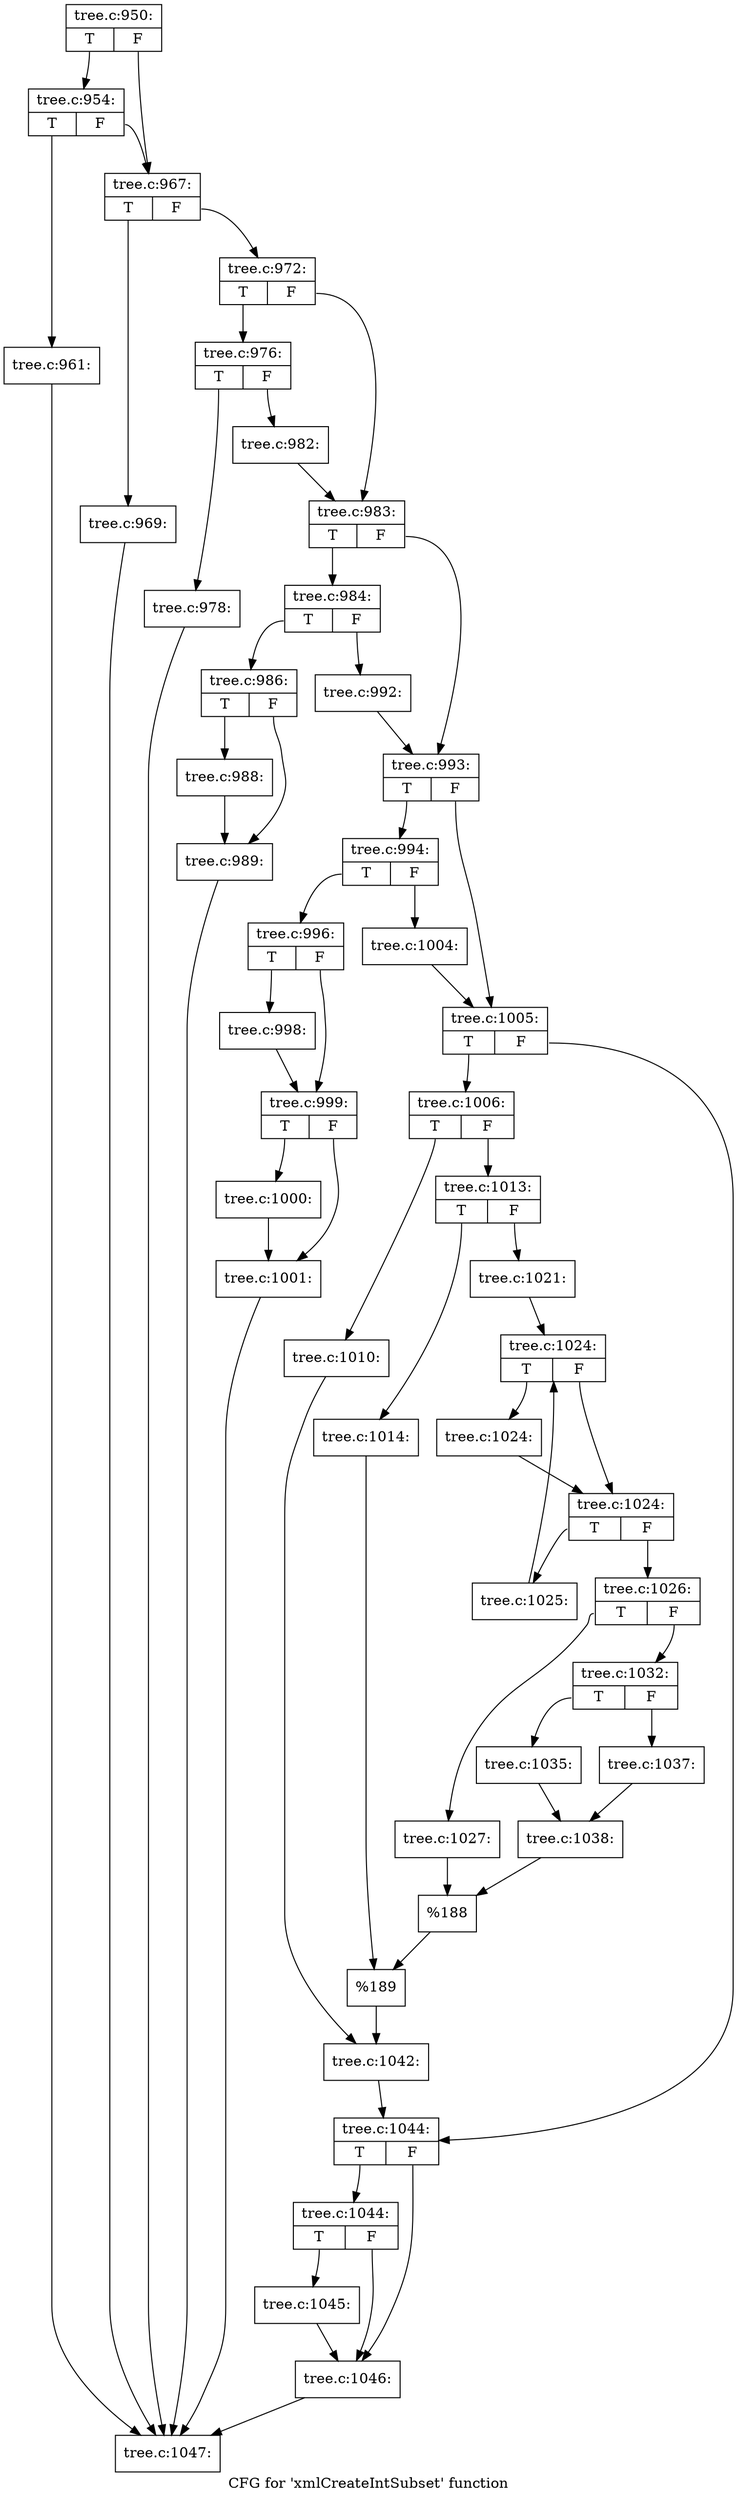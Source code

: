 digraph "CFG for 'xmlCreateIntSubset' function" {
	label="CFG for 'xmlCreateIntSubset' function";

	Node0x55ad0b9b18f0 [shape=record,label="{tree.c:950:|{<s0>T|<s1>F}}"];
	Node0x55ad0b9b18f0:s0 -> Node0x55ad0b9bca50;
	Node0x55ad0b9b18f0:s1 -> Node0x55ad0b9bca00;
	Node0x55ad0b9bca50 [shape=record,label="{tree.c:954:|{<s0>T|<s1>F}}"];
	Node0x55ad0b9bca50:s0 -> Node0x55ad0b9bc9b0;
	Node0x55ad0b9bca50:s1 -> Node0x55ad0b9bca00;
	Node0x55ad0b9bc9b0 [shape=record,label="{tree.c:961:}"];
	Node0x55ad0b9bc9b0 -> Node0x55ad0b9b1aa0;
	Node0x55ad0b9bca00 [shape=record,label="{tree.c:967:|{<s0>T|<s1>F}}"];
	Node0x55ad0b9bca00:s0 -> Node0x55ad0b9bd500;
	Node0x55ad0b9bca00:s1 -> Node0x55ad0b9bd550;
	Node0x55ad0b9bd500 [shape=record,label="{tree.c:969:}"];
	Node0x55ad0b9bd500 -> Node0x55ad0b9b1aa0;
	Node0x55ad0b9bd550 [shape=record,label="{tree.c:972:|{<s0>T|<s1>F}}"];
	Node0x55ad0b9bd550:s0 -> Node0x55ad0b9be100;
	Node0x55ad0b9bd550:s1 -> Node0x55ad0b9be150;
	Node0x55ad0b9be100 [shape=record,label="{tree.c:976:|{<s0>T|<s1>F}}"];
	Node0x55ad0b9be100:s0 -> Node0x55ad0b9be770;
	Node0x55ad0b9be100:s1 -> Node0x55ad0b9be7c0;
	Node0x55ad0b9be770 [shape=record,label="{tree.c:978:}"];
	Node0x55ad0b9be770 -> Node0x55ad0b9b1aa0;
	Node0x55ad0b9be7c0 [shape=record,label="{tree.c:982:}"];
	Node0x55ad0b9be7c0 -> Node0x55ad0b9be150;
	Node0x55ad0b9be150 [shape=record,label="{tree.c:983:|{<s0>T|<s1>F}}"];
	Node0x55ad0b9be150:s0 -> Node0x55ad0b9bf170;
	Node0x55ad0b9be150:s1 -> Node0x55ad0b9bf1c0;
	Node0x55ad0b9bf170 [shape=record,label="{tree.c:984:|{<s0>T|<s1>F}}"];
	Node0x55ad0b9bf170:s0 -> Node0x55ad0b9bf7e0;
	Node0x55ad0b9bf170:s1 -> Node0x55ad0b9bf830;
	Node0x55ad0b9bf7e0 [shape=record,label="{tree.c:986:|{<s0>T|<s1>F}}"];
	Node0x55ad0b9bf7e0:s0 -> Node0x55ad0b9bfd70;
	Node0x55ad0b9bf7e0:s1 -> Node0x55ad0b9bfdc0;
	Node0x55ad0b9bfd70 [shape=record,label="{tree.c:988:}"];
	Node0x55ad0b9bfd70 -> Node0x55ad0b9bfdc0;
	Node0x55ad0b9bfdc0 [shape=record,label="{tree.c:989:}"];
	Node0x55ad0b9bfdc0 -> Node0x55ad0b9b1aa0;
	Node0x55ad0b9bf830 [shape=record,label="{tree.c:992:}"];
	Node0x55ad0b9bf830 -> Node0x55ad0b9bf1c0;
	Node0x55ad0b9bf1c0 [shape=record,label="{tree.c:993:|{<s0>T|<s1>F}}"];
	Node0x55ad0b9bf1c0:s0 -> Node0x55ad0b9c09f0;
	Node0x55ad0b9bf1c0:s1 -> Node0x55ad0b9c0a40;
	Node0x55ad0b9c09f0 [shape=record,label="{tree.c:994:|{<s0>T|<s1>F}}"];
	Node0x55ad0b9c09f0:s0 -> Node0x55ad0b9c1100;
	Node0x55ad0b9c09f0:s1 -> Node0x55ad0b9c1150;
	Node0x55ad0b9c1100 [shape=record,label="{tree.c:996:|{<s0>T|<s1>F}}"];
	Node0x55ad0b9c1100:s0 -> Node0x55ad0b9c1730;
	Node0x55ad0b9c1100:s1 -> Node0x55ad0b9c1780;
	Node0x55ad0b9c1730 [shape=record,label="{tree.c:998:}"];
	Node0x55ad0b9c1730 -> Node0x55ad0b9c1780;
	Node0x55ad0b9c1780 [shape=record,label="{tree.c:999:|{<s0>T|<s1>F}}"];
	Node0x55ad0b9c1780:s0 -> Node0x55ad0b9a8d20;
	Node0x55ad0b9c1780:s1 -> Node0x55ad0b9bb670;
	Node0x55ad0b9a8d20 [shape=record,label="{tree.c:1000:}"];
	Node0x55ad0b9a8d20 -> Node0x55ad0b9bb670;
	Node0x55ad0b9bb670 [shape=record,label="{tree.c:1001:}"];
	Node0x55ad0b9bb670 -> Node0x55ad0b9b1aa0;
	Node0x55ad0b9c1150 [shape=record,label="{tree.c:1004:}"];
	Node0x55ad0b9c1150 -> Node0x55ad0b9c0a40;
	Node0x55ad0b9c0a40 [shape=record,label="{tree.c:1005:|{<s0>T|<s1>F}}"];
	Node0x55ad0b9c0a40:s0 -> Node0x55ad0b9c2b60;
	Node0x55ad0b9c0a40:s1 -> Node0x55ad0b9c2bb0;
	Node0x55ad0b9c2b60 [shape=record,label="{tree.c:1006:|{<s0>T|<s1>F}}"];
	Node0x55ad0b9c2b60:s0 -> Node0x55ad0b9c3730;
	Node0x55ad0b9c2b60:s1 -> Node0x55ad0b9c37d0;
	Node0x55ad0b9c3730 [shape=record,label="{tree.c:1010:}"];
	Node0x55ad0b9c3730 -> Node0x55ad0b9c3780;
	Node0x55ad0b9c37d0 [shape=record,label="{tree.c:1013:|{<s0>T|<s1>F}}"];
	Node0x55ad0b9c37d0:s0 -> Node0x55ad0b9c43f0;
	Node0x55ad0b9c37d0:s1 -> Node0x55ad0b9c4490;
	Node0x55ad0b9c43f0 [shape=record,label="{tree.c:1014:}"];
	Node0x55ad0b9c43f0 -> Node0x55ad0b9c4440;
	Node0x55ad0b9c4490 [shape=record,label="{tree.c:1021:}"];
	Node0x55ad0b9c4490 -> Node0x55ad0b9c5d90;
	Node0x55ad0b9c5d90 [shape=record,label="{tree.c:1024:|{<s0>T|<s1>F}}"];
	Node0x55ad0b9c5d90:s0 -> Node0x55ad0b9c6080;
	Node0x55ad0b9c5d90:s1 -> Node0x55ad0b9c6030;
	Node0x55ad0b9c6080 [shape=record,label="{tree.c:1024:}"];
	Node0x55ad0b9c6080 -> Node0x55ad0b9c6030;
	Node0x55ad0b9c6030 [shape=record,label="{tree.c:1024:|{<s0>T|<s1>F}}"];
	Node0x55ad0b9c6030:s0 -> Node0x55ad0b9c6650;
	Node0x55ad0b9c6030:s1 -> Node0x55ad0b9c5fb0;
	Node0x55ad0b9c6650 [shape=record,label="{tree.c:1025:}"];
	Node0x55ad0b9c6650 -> Node0x55ad0b9c5d90;
	Node0x55ad0b9c5fb0 [shape=record,label="{tree.c:1026:|{<s0>T|<s1>F}}"];
	Node0x55ad0b9c5fb0:s0 -> Node0x55ad0b9c6a00;
	Node0x55ad0b9c5fb0:s1 -> Node0x55ad0b9c6aa0;
	Node0x55ad0b9c6a00 [shape=record,label="{tree.c:1027:}"];
	Node0x55ad0b9c6a00 -> Node0x55ad0b9c6a50;
	Node0x55ad0b9c6aa0 [shape=record,label="{tree.c:1032:|{<s0>T|<s1>F}}"];
	Node0x55ad0b9c6aa0:s0 -> Node0x55ad0b8d9bb0;
	Node0x55ad0b9c6aa0:s1 -> Node0x55ad0b9c8420;
	Node0x55ad0b8d9bb0 [shape=record,label="{tree.c:1035:}"];
	Node0x55ad0b8d9bb0 -> Node0x55ad0b9c83d0;
	Node0x55ad0b9c8420 [shape=record,label="{tree.c:1037:}"];
	Node0x55ad0b9c8420 -> Node0x55ad0b9c83d0;
	Node0x55ad0b9c83d0 [shape=record,label="{tree.c:1038:}"];
	Node0x55ad0b9c83d0 -> Node0x55ad0b9c6a50;
	Node0x55ad0b9c6a50 [shape=record,label="{%188}"];
	Node0x55ad0b9c6a50 -> Node0x55ad0b9c4440;
	Node0x55ad0b9c4440 [shape=record,label="{%189}"];
	Node0x55ad0b9c4440 -> Node0x55ad0b9c3780;
	Node0x55ad0b9c3780 [shape=record,label="{tree.c:1042:}"];
	Node0x55ad0b9c3780 -> Node0x55ad0b9c2bb0;
	Node0x55ad0b9c2bb0 [shape=record,label="{tree.c:1044:|{<s0>T|<s1>F}}"];
	Node0x55ad0b9c2bb0:s0 -> Node0x55ad0b9c9850;
	Node0x55ad0b9c2bb0:s1 -> Node0x55ad0b9c9800;
	Node0x55ad0b9c9850 [shape=record,label="{tree.c:1044:|{<s0>T|<s1>F}}"];
	Node0x55ad0b9c9850:s0 -> Node0x55ad0b9c97b0;
	Node0x55ad0b9c9850:s1 -> Node0x55ad0b9c9800;
	Node0x55ad0b9c97b0 [shape=record,label="{tree.c:1045:}"];
	Node0x55ad0b9c97b0 -> Node0x55ad0b9c9800;
	Node0x55ad0b9c9800 [shape=record,label="{tree.c:1046:}"];
	Node0x55ad0b9c9800 -> Node0x55ad0b9b1aa0;
	Node0x55ad0b9b1aa0 [shape=record,label="{tree.c:1047:}"];
}
